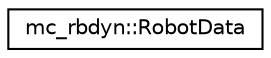 digraph "Graphical Class Hierarchy"
{
 // INTERACTIVE_SVG=YES
  edge [fontname="Helvetica",fontsize="10",labelfontname="Helvetica",labelfontsize="10"];
  node [fontname="Helvetica",fontsize="10",shape=record];
  rankdir="LR";
  Node0 [label="mc_rbdyn::RobotData",height=0.2,width=0.4,color="black", fillcolor="white", style="filled",URL="$structmc__rbdyn_1_1RobotData.html"];
}
